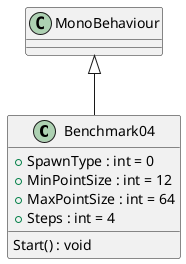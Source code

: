 @startuml
class Benchmark04 {
    + SpawnType : int = 0
    + MinPointSize : int = 12
    + MaxPointSize : int = 64
    + Steps : int = 4
    Start() : void
}
MonoBehaviour <|-- Benchmark04
@enduml
